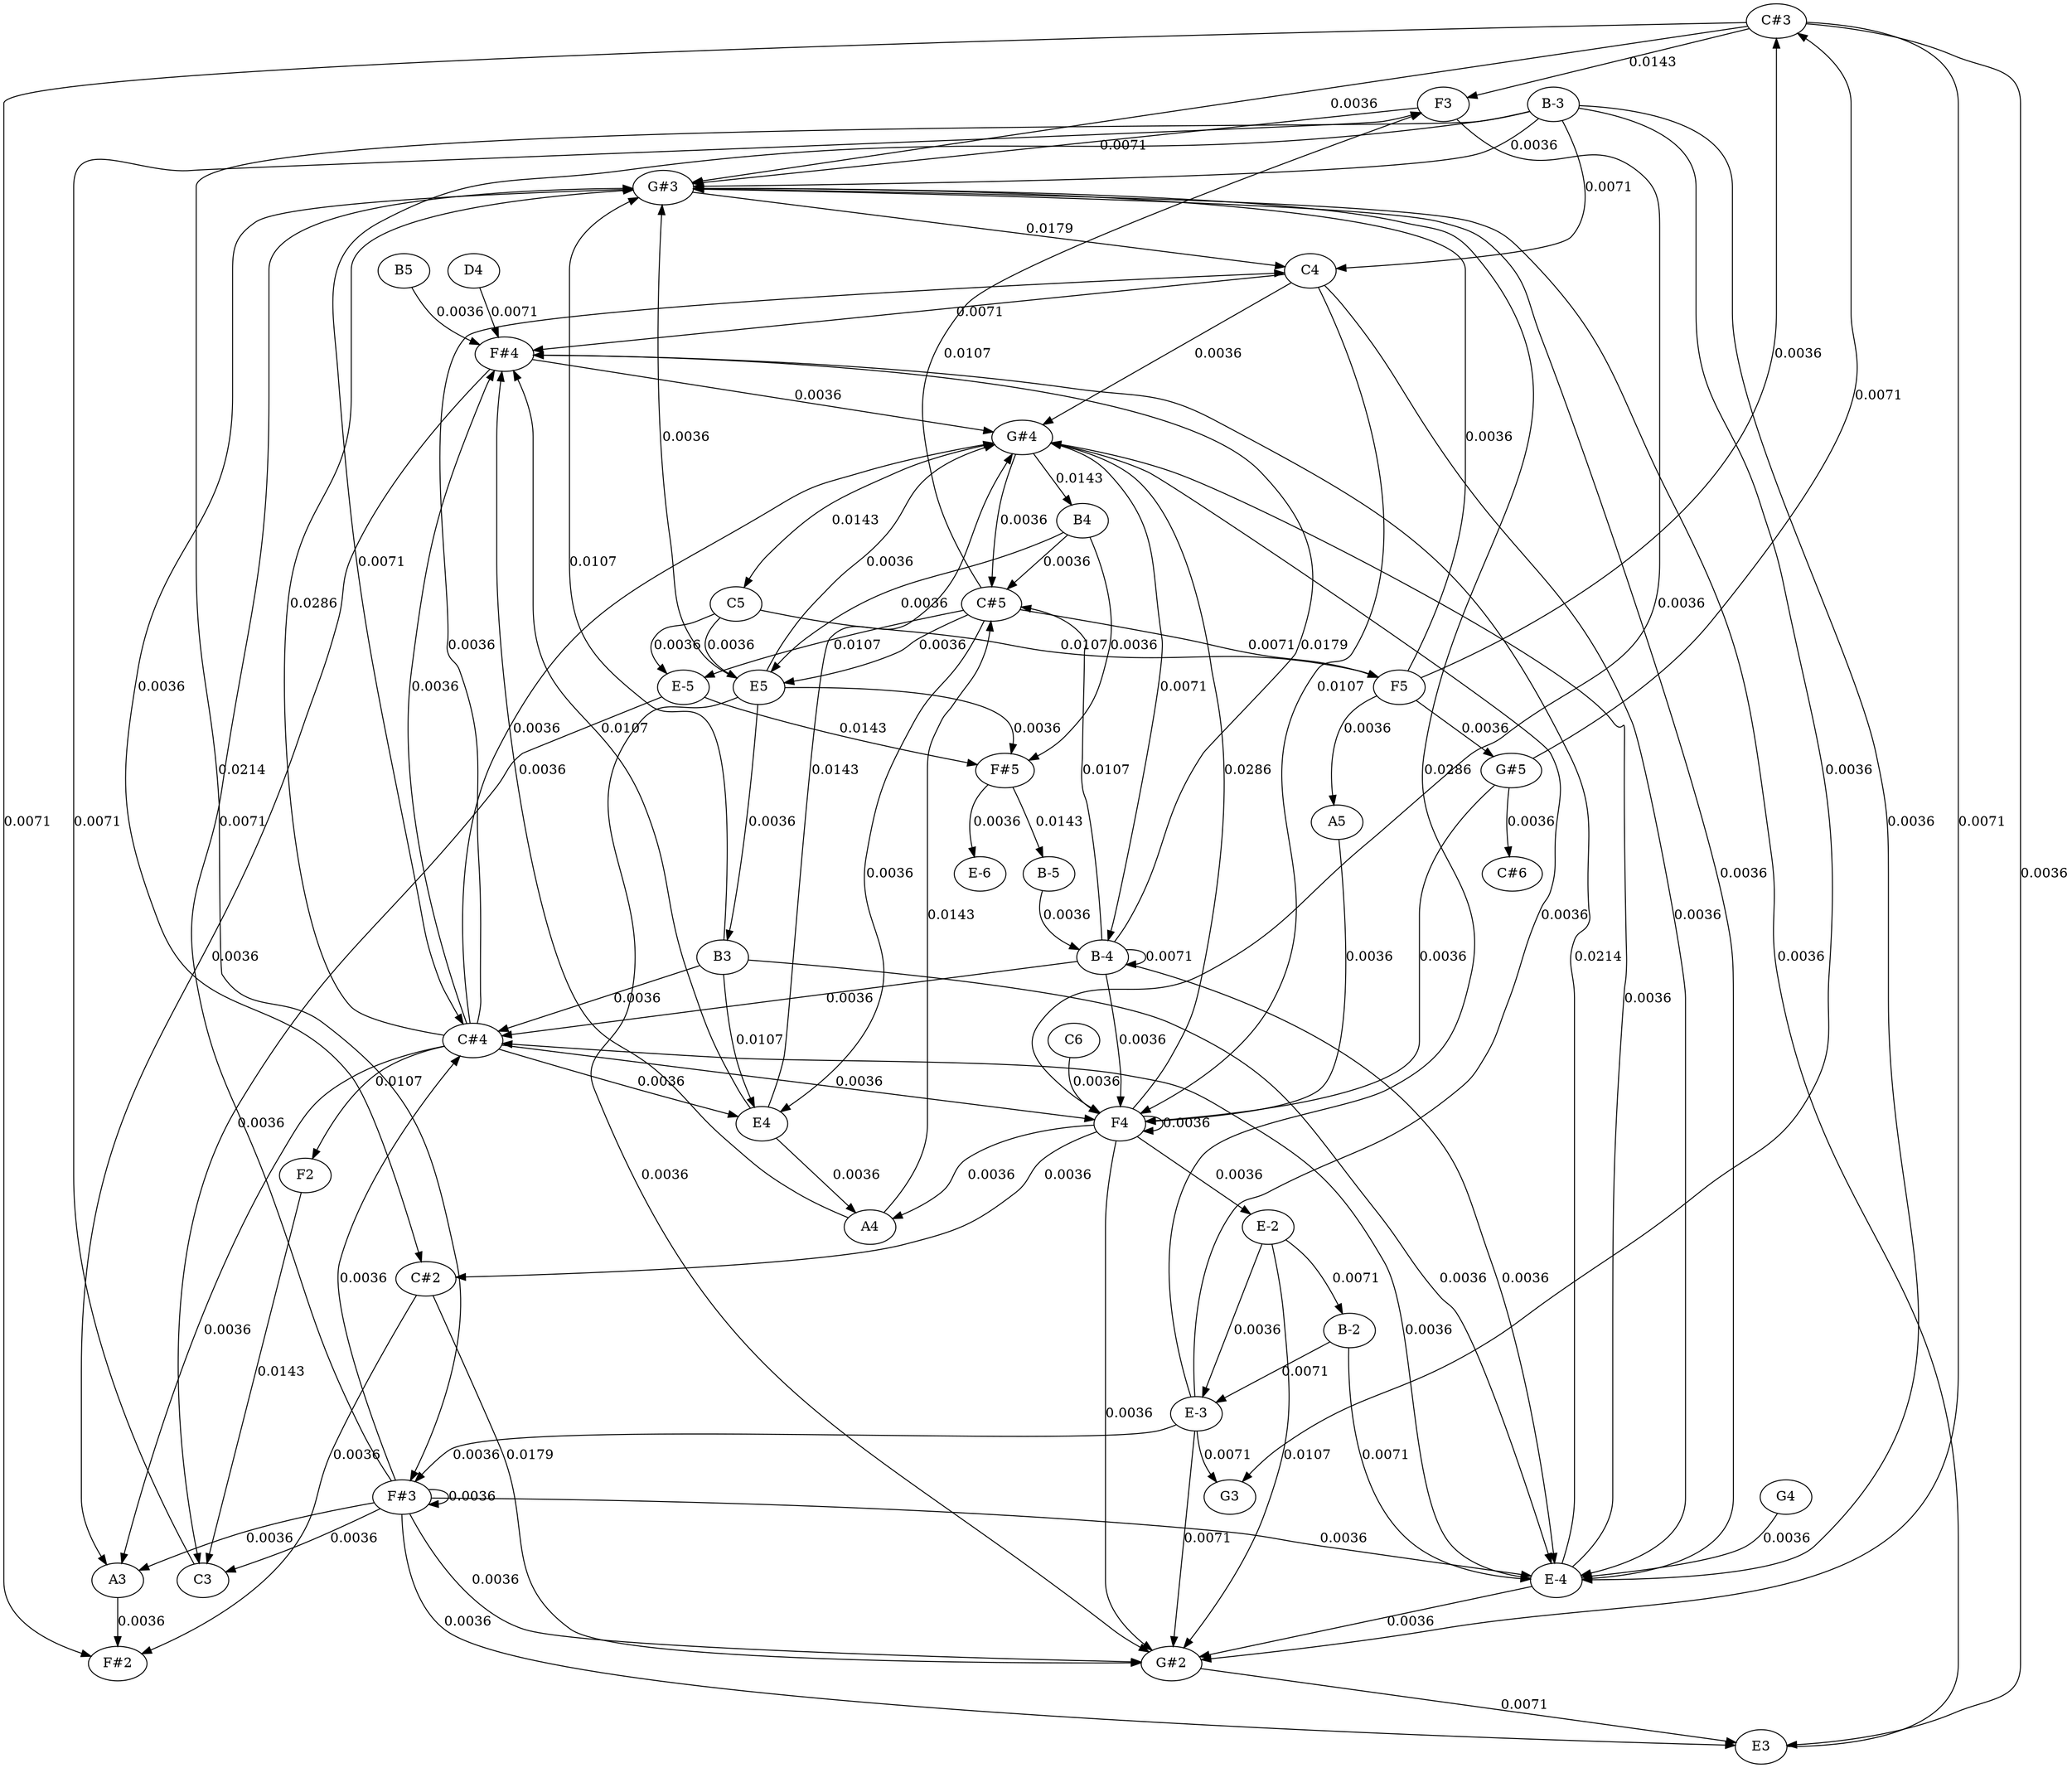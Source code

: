 strict graph {
	graph [bb="0,0,2216.5,2124"];
	node [label="\N"];
	edge [arrowtype=normal,
		dir=forward
	];
	A3	 [height="0.5",
		pos="1893,108",
		width="0.75"];
	"F#2"	 [height="0.5",
		pos="88,18",
		width="0.75"];
	A3 -- "F#2"	 [label="0.0036",
		lp="1172.2,63",
		pos="e,115.07,20.32 1866.1,105.69 1662.2,95.749 362.83,32.399 125.27,20.817"];
	A4	 [height="0.5",
		pos="1430,468",
		width="0.75"];
	"C#5"	 [height="0.5",
		pos="1181,1386",
		width="0.75187"];
	A4 -- "C#5"	 [label="0.0143",
		lp="1223.2,918",
		pos="e,1198.1,1371.9 1409.3,480.08 1352.9,511.87 1201,609.4 1201,737 1201,874 1201,874 1201,874 1201,997.83 1231,1027.2 1231,1151 1231\
,1297 1231,1297 1231,1297 1231,1321.4 1229.3,1329 1217,1350 1213.9,1355.3 1209.8,1360.3 1205.4,1364.9"];
	"F#4"	 [height="0.5",
		pos="1556,1656",
		width="0.75"];
	A4 -- "F#4"	 [label="0.0036",
		lp="1538.2,1053",
		pos="e,1567.1,1639.3 1431.3,485.99 1435.3,539.28 1449.1,707.82 1471,846 1481.4,911.47 1593,1363.7 1593,1430 1593,1567 1593,1567 1593,\
1567 1593,1589.8 1582.3,1613.5 1572.4,1630.5"];
	E5	 [height="0.5",
		pos="1400,1296",
		width="0.75"];
	"C#5" -- E5	 [label="0.0036",
		lp="1310.2,1341",
		pos="e,1374.7,1302.5 1204.8,1377.3 1222.5,1371 1247,1361.5 1267,1350 1278.4,1343.5 1278.8,1338.1 1290.5,1332 1314,1319.7 1342.6,1310.7\
 1364.7,1305"];
	E4	 [height="0.5",
		pos="1507,828",
		width="0.75"];
	"C#5" -- E4	 [label="0.0036",
		lp="1382.2,1098",
		pos="e,1490.3,842.54 1203.9,1376.1 1216.5,1370.2 1231.6,1361.5 1242,1350 1330.1,1252.5 1306.4,1198.8 1362.5,1080 1408.3,983.02 1406.2\
,950.17 1470,864 1473.7,858.99 1478.2,854.09 1482.7,849.61"];
	F3	 [height="0.5",
		pos="1015,648",
		width="0.75"];
	"C#5" -- F3	 [label="0.0107",
		lp="1174.2,1008",
		pos="e,1041,653.23 1168.4,1369.9 1164.3,1364.1 1160.2,1357.1 1158,1350 1132.3,1266.3 1155,1240.6 1155,1153 1155,1153 1155,1153 1155,737\
 1155,687.8 1092.3,665.04 1050.8,655.36"];
	"E-5"	 [height="0.5",
		pos="1062,1296",
		width="0.75"];
	"C#5" -- "E-5"	 [label="0.0107",
		lp="1111.2,1341",
		pos="e,1067.8,1313.8 1155.4,1379.9 1136,1375 1109.7,1365.9 1091.5,1350 1083.2,1342.7 1076.7,1332.5 1072,1323"];
	F5	 [height="0.5",
		pos="715,1296",
		width="0.75"];
	"C#5" -- F5	 [label="0.0071",
		lp="900.25,1341",
		pos="e,736.81,1307.1 1154.5,1381.5 1127.7,1377.9 1085,1372.4 1048,1368 973.64,1359.3 950.02,1377.8 880.5,1350 868.28,1345.1 869.04,1337.3\
 857,1332 815.27,1313.6 799.76,1326.8 756,1314 752.82,1313.1 749.55,1312 746.31,1310.8"];
	"F#4" -- A3	 [label="0.0036",
		lp="1843.2,873",
		pos="e,1912.3,120.91 1582.8,1652.8 1607.4,1649.4 1643.5,1641 1667,1620 1714,1578 1657.6,1693.4 1728,1332 1745.2,1243.7 1870.4,626.5 1895\
,540 1932.2,409.1 1975.5,386.05 1999,252 2008.4,198.54 1955,151.13 1920.6,126.63"];
	"G#4"	 [height="0.5",
		pos="1225,1566",
		width="0.75927"];
	"F#4" -- "G#4"	 [label="0.0036",
		lp="1440.2,1611",
		pos="e,1250.2,1573.7 1531.4,1648.5 1473.2,1633 1327.2,1594.2 1259.9,1576.3"];
	E5 -- "G#4"	 [label="0.0036",
		lp="1348.2,1431",
		pos="e,1240.5,1551.1 1408,1313.4 1412.2,1324.2 1415.3,1338.4 1410,1350 1404.9,1361.2 1398.1,1359.8 1389,1368 1371.7,1383.6 1368.5,1388.7\
 1351,1404 1341.3,1412.4 1336.6,1412.1 1328.5,1422 1305.9,1449.8 1311.7,1464 1292,1494 1280.6,1511.4 1276.3,1514.8 1262,1530 1257.6\
,1534.7 1252.6,1539.6 1247.8,1544.2"];
	"G#2"	 [height="0.5",
		pos="1337,2016",
		width="0.75927"];
	E5 -- "G#2"	 [label="0.0036",
		lp="2030.2,1656",
		pos="e,1364.4,2014.9 1424,1304.8 1553.9,1348.7 2162.7,1573.4 2029,1890 2017.2,1918 2013.3,1928.7 1987,1944 1881.9,2005.2 1497.3,2013.7\
 1374.8,2014.8"];
	"G#3"	 [height="0.5",
		pos="1681,1836",
		width="0.75927"];
	E5 -- "G#3"	 [label="0.0036",
		lp="1595.2,1566",
		pos="e,1676.3,1817.9 1412.1,1312.3 1416.7,1318.3 1421.8,1325.4 1426,1332 1445.6,1362.7 1447.2,1372.3 1465,1404 1537.4,1533.1 1570.6,1557.4\
 1632,1692 1649.8,1731.1 1664.9,1778.8 1673.5,1808"];
	B3	 [height="0.5",
		pos="1726,1008",
		width="0.75"];
	E5 -- B3	 [label="0.0036",
		lp="1717.2,1152",
		pos="e,1722.8,1026.1 1427.2,1294.3 1482.9,1292.2 1607.7,1285 1641,1260 1677.7,1232.4 1708.8,1095.3 1720.8,1036.2"];
	"F#5"	 [height="0.5",
		pos="1031,1206",
		width="0.75"];
	E5 -- "F#5"	 [label="0.0036",
		lp="1268.2,1251",
		pos="e,1056.1,1213 1374.9,1289 1310.6,1273.7 1139.8,1232.9 1065.9,1215.3"];
	E4 -- A4	 [label="0.0036",
		lp="1550.2,648",
		pos="e,1453.2,477.31 1514.3,810.5 1521.4,793.08 1531,764.65 1531,739 1531,739 1531,739 1531,557 1531,519.96 1491.9,494.95 1462.4,481.33"];
	E4 -- "F#4"	 [label="0.0107",
		lp="1626.2,1251",
		pos="e,1576.6,1644.4 1511.4,845.97 1521.8,886.36 1548.3,991.44 1567,1080 1583.3,1157.4 1631,1350.9 1631,1430 1631,1567 1631,1567 1631\
,1567 1631,1592.9 1623.6,1600.2 1607,1620 1600.9,1627.2 1593,1633.6 1585.2,1638.9"];
	E4 -- "G#4"	 [label="0.0143",
		lp="1492.2,1206",
		pos="e,1246.3,1554.6 1500.6,845.54 1498.5,851.31 1496.4,857.87 1495,864 1445.2,1076.4 1516.1,1151.3 1426,1350 1384,1442.6 1364,1466.1\
 1285,1530 1275.9,1537.4 1265,1544.2 1255.1,1549.8"];
	F4	 [height="0.5",
		pos="801,558",
		width="0.75"];
	F3 -- F4	 [label="0.0036",
		lp="949.25,603",
		pos="e,823.65,568.17 992.36,637.58 966.79,626.95 923.94,609.16 887,594 869.22,586.7 849.34,578.61 833.18,572.04"];
	F3 -- "G#3"	 [label="0.0071",
		lp="902.25,1251",
		pos="e,1654,1832.7 1015,666.2 1015,683.94 1015,712.4 1015,737 1015,1009 1015,1009 1015,1009 1015,1033.4 1011.3,1039.9 1001,1062 986.5\
,1093.1 851.72,1295.3 823,1314 789.19,1336 762.43,1303.4 734,1332 613.64,1453.3 550.94,1581.9 664,1710 697.27,1747.7 1465.2,1816.3\
 1644,1831.8"];
	C3	 [height="0.5",
		pos="1324,738",
		width="0.75"];
	"E-5" -- C3	 [label="0.0036",
		lp="1281.2,1008",
		pos="e,1322.1,756.08 1079.6,1282.3 1087.4,1276.1 1096.3,1268.3 1103,1260 1207,1132.5 1224.4,1090.1 1282,936 1303.9,877.46 1315.7,804.65\
 1320.8,766.03"];
	"E-5" -- "F#5"	 [label="0.0143",
		lp="1022.2,1251",
		pos="e,1015.1,1221.1 1038,1287.5 1025,1282.1 1010.1,1273.3 1002.5,1260 996.72,1249.9 1001.4,1238.6 1008.5,1229"];
	A5	 [height="0.5",
		pos="817,1152",
		width="0.75"];
	F5 -- A5	 [label="0.0036",
		lp="773.25,1251",
		pos="e,805.9,1168.4 726.11,1279.5 743.89,1254.8 778.87,1206.1 799.87,1176.8"];
	F5 -- "G#3"	 [label="0.0036",
		lp="566.25,1566",
		pos="e,1654.1,1832.6 698.59,1310.5 656.31,1346.8 547,1451.6 547,1565 547,1747 547,1747 547,1747 547,1789.3 585.69,1787.2 626,1800 712.78\
,1827.5 1354.1,1813.7 1445,1818 1515.4,1821.3 1597.5,1827.8 1643.9,1831.8"];
	"C#3"	 [height="0.5",
		pos="474,1098",
		width="0.75187"];
	F5 -- "C#3"	 [label="0.0036",
		lp="596.25,1206",
		pos="e,480.29,1115.8 692.72,1285.8 652.54,1268.4 567.09,1227 513,1170 500.73,1157.1 491.05,1139.5 484.4,1125.1"];
	"G#5"	 [height="0.5",
		pos="729,1206",
		width="0.75927"];
	F5 -- "G#5"	 [label="0.0036",
		lp="717.25,1251",
		pos="e,712.43,1220.6 703.96,1279.1 698.01,1268.5 692.78,1254.3 697.5,1242 699.39,1237.1 702.33,1232.4 705.68,1228.2"];
	"G#4" -- "C#5"	 [label="0.0036",
		lp="1269.2,1476",
		pos="e,1201.1,1398.7 1236.8,1549.5 1240.5,1543.7 1244.1,1536.8 1246,1530 1255.5,1495.7 1244,1452 1225,1422 1220.9,1415.5 1215.2,1409.7\
 1209.2,1404.8"];
	"B-4"	 [height="0.5",
		pos="904,1008",
		width="0.75"];
	"G#4" -- "B-4"	 [label="0.0071",
		lp="800.25,1296",
		pos="e,893.3,1024.9 1197.9,1562.9 1111.8,1554.8 843.43,1516.3 736,1350 731.66,1343.3 733.28,1339.5 736,1332 736.03,1331.9 795.95,1260.1\
 796,1260 821.59,1222.3 827.44,1212 845,1170 867.55,1116 859.33,1097.5 883,1044 884.52,1040.6 886.32,1037 888.21,1033.6"];
	B4	 [height="0.5",
		pos="1189,1476",
		width="0.75"];
	"G#4" -- B4	 [label="0.0143",
		lp="1227.2,1521",
		pos="e,1194.3,1493.9 1216.4,1548.8 1213.4,1543 1210.1,1536.3 1207.5,1530 1203.9,1521.5 1200.4,1512 1197.5,1503.4"];
	C5	 [height="0.5",
		pos="1012,1386",
		width="0.75"];
	"G#4" -- C5	 [label="0.0143",
		lp="1134.2,1476",
		pos="e,1024.6,1402.3 1204.5,1553.8 1181.5,1540.8 1143.7,1518.1 1114.5,1494 1082.8,1467.9 1050.9,1432.8 1031.2,1410.1"];
	A5 -- F4	 [label="0.0036",
		lp="810.25,873",
		pos="e,797.27,576.11 814.47,1133.9 807.57,1086 789,946 789,829 789,829 789,829 789,647 789,626.44 792.25,603.43 795.37,586.09"];
	F4 -- A4	 [label="0.0036",
		lp="1191.2,513",
		pos="e,1403.7,472.68 827.23,553.33 926.43,539.45 1278.9,490.14 1393.6,474.09"];
	F4 -- "G#4"	 [label="0.0286",
		lp="704.25,1053",
		pos="e,1197.5,1565.1 776.7,566.08 743.76,577.35 689,602.74 689,647 689,784 689,784 689,784 689,1003.6 681.22,1058.4 679,1278 678.68,1310\
 668.19,1321.6 683,1350 780.93,1537.9 1081.1,1562.3 1187.3,1564.9"];
	F4 -- F4	 [label="0.0036",
		lp="865.25,558",
		pos="e,825.53,549.88 825.53,566.12 836.51,566.89 846,564.19 846,558 846,553.84 841.72,551.26 835.57,550.24"];
	"C#2"	 [height="0.5",
		pos="1365,2106",
		width="0.75187"];
	F4 -- "C#2"	 [label="0.0036",
		lp="1351.2,1341",
		pos="e,1373.6,2088.6 827.58,561.92 918.19,572.46 1212.4,611.85 1267,684 1312.9,744.63 1243.3,956.48 1274,1026 1288.1,1057.9 1317.2,1047.9\
 1331,1080 1334.2,1087.4 1335.5,1341.5 1329,1350 1311.3,1373.1 1283.5,1344.8 1266,1368 1256.4,1380.8 1255.7,1391.8 1266,1404 1296.5\
,1440.2 1339.5,1386.6 1371,1422 1493.2,1559.3 1393,1651.2 1393,1835 1393,2017 1393,2017 1393,2017 1393,2038.7 1385.2,2062.1 1377.8\
,2079.3"];
	F4 -- "G#2"	 [label="0.0036",
		lp="246.25,1296",
		pos="e,1309.6,2014.6 774.8,562.47 745.73,567 697.9,576.51 660,594 472.87,680.37 396.63,692.06 283,864 268.3,886.25 221,1313.3 221,1340\
 221,1927 221,1927 221,1927 221,2031.9 347.03,1966.1 451,1980 618.83,2002.5 1152.5,2012.2 1299.3,2014.5"];
	"E-2"	 [height="0.5",
		pos="576,468",
		width="0.75"];
	F4 -- "E-2"	 [label="0.0036",
		lp="728.25,513",
		pos="e,598.87,477.95 778.19,548.08 738.01,532.36 654.53,499.71 608.39,481.67"];
	"C#2" -- "F#2"	 [label="0.0036",
		lp="19.25,1053",
		pos="e,66.247,28.965 1337.7,2104.7 1145.4,2102.5 0,2086.6 0,2017 0,2017 0,2017 0,107 0,73.71 31.878,48.615 57.26,33.909"];
	"C#2" -- "G#2"	 [label="0.0179",
		lp="1360.2,2061",
		pos="e,1335.8,2034.2 1351.8,2090 1347.4,2084.1 1343,2077.1 1340.5,2070 1337.7,2061.9 1336.4,2052.7 1336,2044.3"];
	E3	 [height="0.5",
		pos="1951,1926",
		width="0.75"];
	"G#2" -- E3	 [label="0.0071",
		lp="1718.2,1971",
		pos="e,1924.7,1930.8 1363.4,2011.2 1461,1997.2 1801.9,1948.4 1914.5,1932.2"];
	"E-2" -- "G#2"	 [label="0.0107",
		lp="194.25,1251",
		pos="e,1309.6,2014.7 559.28,482.36 483.39,543.63 175,799.83 175,917 175,1927 175,1927 175,1927 175,1960 196.78,1966.7 227,1980 277.1,\
2002 1110.9,2012.5 1299.3,2014.6"];
	"B-2"	 [height="0.5",
		pos="569,378",
		width="0.75"];
	"E-2" -- "B-2"	 [label="0.0071",
		lp="593.25,423",
		pos="e,570.36,396.05 574.62,449.61 573.63,437.24 572.29,420.37 571.17,406.22"];
	"E-3"	 [height="0.5",
		pos="699,288",
		width="0.75"];
	"E-2" -- "E-3"	 [label="0.0036",
		lp="666.25,378",
		pos="e,686.21,304.07 593.98,454.18 601.53,448.12 609.94,440.37 616,432 636.37,403.84 629.27,390.18 646.5,360 656.19,343.02 669.26,325.34\
 679.93,311.87"];
	"B-2" -- "E-3"	 [label="0.0071",
		lp="611.25,333",
		pos="e,672.48,291.44 572.32,360.04 575.42,348.42 581.18,333.46 591.5,324 610.95,306.17 639.61,297.42 662.45,293.12"];
	"E-4"	 [height="0.5",
		pos="760,108",
		width="0.75"];
	"B-2" -- "E-4"	 [label="0.0071",
		lp="649.25,243",
		pos="e,743.25,122.18 568.42,359.63 568.67,348.94 570.11,335.2 575,324 611.96,239.35 694.08,163.32 735.34,128.72"];
	"E-3" -- "G#4"	 [label="0.0036",
		lp="655.25,918",
		pos="e,1197.7,1564.3 697.15,306.11 694.77,327.28 690.3,364.41 685,396 667.44,500.7 647.72,524.38 637,630 631.34,685.71 636.33,700 637\
,756 638.72,900.47 615.77,1280 690,1404 718.74,1452 730.66,1464.2 778,1494 820.1,1520.5 835.39,1519.4 884,1530 992.55,1553.7 1124.1\
,1561.4 1187.4,1563.9"];
	"E-3" -- "G#2"	 [label="0.0071",
		lp="2144.2,1152",
		pos="e,1364.6,2014.9 726.01,291.43 880.24,305.72 1649.7,382.23 1849,504 1988.8,589.42 2032.8,624.56 2100,774 2139.3,861.49 2124,1109.1\
 2124,1205 2124,1927 2124,1927 2124,1927 2124,1983.3 2063.6,1966.5 2009,1980 1887.4,2010 1497.8,2014.3 1374.7,2014.9"];
	"F#3"	 [height="0.5",
		pos="1795,198",
		width="0.75"];
	"E-3" -- "F#3"	 [label="0.0036",
		lp="1456.2,243",
		pos="e,1768.7,202.24 726.06,285.33 838.6,278.29 1280.5,249.89 1643,216 1682.5,212.31 1727.7,207.14 1758.4,203.47"];
	"E-3" -- "G#3"	 [label="0.0286",
		lp="1490.2,1053",
		pos="e,1653.5,1835.1 724.47,294.16 804.42,311.39 1054.5,373.44 1214,504 1303.7,577.39 1309.5,615.73 1360,720 1383.8,769.11 1493.4,1135.7\
 1509,1188 1516.1,1211.9 1520.6,1217.3 1524,1242 1546.2,1405.2 1480,1445.3 1480,1610 1480,1747 1480,1747 1480,1747 1480,1817.5 1585\
,1832 1643.2,1834.7"];
	G3	 [height="0.5",
		pos="487,198",
		width="0.75"];
	"E-3" -- G3	 [label="0.0071",
		lp="516.25,243",
		pos="e,485.37,216.1 671.91,286.06 622.55,283.76 520.79,276.14 496.5,252 489.76,245.3 486.87,235.55 485.84,226.24"];
	"E-4" -- "F#4"	 [label="0.0214",
		lp="368.25,873",
		pos="e,1529,1652.9 732.97,108.99 641.31,109.67 348,118.01 348,197 348,829 348,829 348,829 348,1170 354.6,1378.2 660,1530 879.46,1639.1\
 961.05,1587.9 1204,1620 1318.5,1635.1 1454.7,1646.9 1518.9,1652.1"];
	"E-4" -- "G#4"	 [label="0.0036",
		lp="427.25,828",
		pos="e,1197.8,1563.9 733.07,110.27 653.34,114.77 424,133.23 424,197 424,334 424,334 424,334 424,425.71 414.67,448.33 412,540 404.55,796.15\
 396.25,863.16 438,1116 452.86,1206 441.2,1238.2 492,1314 586.74,1455.3 643.12,1488.1 808,1530 879.39,1548.1 1099.3,1559.5 1187.7\
,1563.4"];
	"E-4" -- "G#2"	 [label="0.0036",
		lp="81.25,1053",
		pos="e,1309.5,2014.8 732.82,109.44 641.25,111.13 344.59,118.51 253,144 161.08,169.59 62,146.59 62,242 62,1927 62,1927 62,1927 62,1987.8\
 128.64,1967.1 188,1980 298.47,2004 1113.6,2012.9 1299.4,2014.7"];
	"E-4" -- "G#3"	 [label="0.0036",
		lp="1990.2,963",
		pos="e,1708.5,1834.3 787.03,109.1 954.55,109.84 1845.7,115.08 1895,144 2018.1,216.24 1970,639.25 1970,782 1970,919 1970,919 1970,919 \
1970,1257.4 1978.8,1352.9 1872,1674 1864.5,1696.6 1840,1783 1818,1800 1789.3,1822.1 1748.2,1830.4 1718.5,1833.4"];
	"C#4"	 [height="0.5",
		pos="1680,918",
		width="0.75187"];
	"E-4" -- "C#4"	 [label="0.0036",
		lp="1649.2,513",
		pos="e,1682.9,899.78 786.83,110.9 902.74,119.52 1360,157.85 1479,234 1536.5,270.82 1539.2,297.6 1567,360 1660.5,570.08 1657.8,635.54 \
1684,864 1685,872.38 1684.7,881.53 1684,889.84"];
	"F#3" -- A3	 [label="0.0036",
		lp="1872.2,153",
		pos="e,1877.6,122.81 1810.7,182.86 1826.7,168.54 1851.6,146.22 1869.8,129.86"];
	"F#3" -- "G#2"	 [label="0.0036",
		lp="2197.2,1098",
		pos="e,1364.4,2015.2 1818.5,206.98 1833.9,212.91 1853.8,222.04 1869,234 1885.1,246.71 1886.2,253.17 1898,270 1978.4,384.84 1997.2,415.21\
 2061,540 2197.7,807.16 2178,904.9 2178,1205 2178,1927 2178,1927 2178,1927 2178,1979.7 2123,1966.7 2072,1980 1938.3,2015 1505.4,\
2015.8 1374.7,2015.3"];
	"F#3" -- "E-4"	 [label="0.0036",
		lp="1746.2,153",
		pos="e,787.31,109.43 1775.2,185.34 1752.2,172.51 1712.8,152.56 1676,144 1589.6,123.91 959.34,112.27 797.69,109.6"];
	"F#3" -- "F#3"	 [label="0.0036",
		lp="1859.2,198",
		pos="e,1819.5,189.88 1819.5,206.12 1830.5,206.89 1840,204.19 1840,198 1840,193.84 1835.7,191.26 1829.6,190.24"];
	"F#3" -- "G#3"	 [label="0.0071",
		lp="1929.2,1008",
		pos="e,1708.1,1832.6 1798.4,216.16 1802.6,237.39 1810.5,274.57 1819,306 1834.3,362.72 1840.8,376.13 1859,432 1874.7,480.11 1883.4,490.74\
 1895,540 1906,586.75 1910,598.98 1910,647 1910,1054 1910,1054 1910,1054 1910,1372.3 1936.2,1468.9 1817,1764 1810.1,1781 1811.3,\
1788.5 1797,1800 1774.5,1818.1 1742.7,1826.9 1718.1,1831.1"];
	"F#3" -- "C#4"	 [label="0.0036",
		lp="1713.2,558",
		pos="e,1698.1,904.45 1774.1,209.54 1749.5,223.57 1712,250.88 1712,287 1712,469 1712,469 1712,469 1712,501.61 1697.6,507.66 1693.5,540\
 1675.2,683.18 1710.4,719.76 1716,864 1716.3,871.99 1719.1,874.63 1716,882 1713.6,887.66 1709.8,892.85 1705.6,897.41"];
	"F#3" -- E3	 [label="0.0036",
		lp="2105.2,1053",
		pos="e,1963,1909.7 1815.8,209.77 1826.1,215.86 1838.2,224.22 1847,234 1901.6,294.57 1889.9,326.79 1933,396 1974.7,463.02 2001.3,469.57\
 2037,540 2069.1,603.33 2086,621.02 2086,692 2086,1612 2086,1612 2086,1612 2086,1728.7 2005.9,1851.3 1969.1,1901.5"];
	"F#3" -- C3	 [label="0.0036",
		lp="1514.2,468",
		pos="e,1331.9,720.42 1769.5,204.3 1749.5,209.41 1721.5,218.67 1701,234 1514.5,373.41 1377,629.76 1336.4,711.35"];
	"G#3" -- "C#2"	 [label="0.0036",
		lp="1986.2,1971",
		pos="e,1391.7,2102.3 1708.3,1837 1796.1,1837.9 2060.9,1848.5 1987,1944 1913.5,2038.9 1523.9,2088 1401.7,2101.3"];
	C4	 [height="0.5",
		pos="1326,1746",
		width="0.75"];
	"G#3" -- C4	 [label="0.0179",
		lp="1447.2,1791",
		pos="e,1344.6,1759.2 1653.7,1834.3 1606.5,1832.4 1507.1,1825.4 1427.5,1800 1401,1791.5 1373.2,1776.5 1353.4,1764.6"];
	"C#4" -- A3	 [label="0.0036",
		lp="1826.2,513",
		pos="e,1894.2,126.08 1700.8,906.17 1710.9,900.12 1722.6,891.81 1731,882 1747.9,862.16 1756,855.04 1756,829 1756,829 1756,829 1756,692\
 1756,637.47 1783.1,628.99 1796,576 1803.6,544.58 1800.7,535.82 1806.5,504 1813.8,463.73 1815.6,453.59 1826,414 1849.3,324.92 1866.6\
,305.8 1887,216 1894.1,184.6 1895.9,176.18 1895,144 1894.9,141.44 1894.8,138.79 1894.7,136.13"];
	"C#4" -- "F#4"	 [label="0.0036",
		lp="1681.2,1296",
		pos="e,1581.8,1650.3 1667.4,934.05 1663.2,939.9 1659.1,946.89 1657,954 1596.3,1156.7 1669,1218.4 1669,1430 1669,1567 1669,1567 1669,1567\
 1669,1592.9 1663.7,1602.2 1645,1620 1630.4,1633.9 1609.7,1642.4 1591.9,1647.6"];
	"C#4" -- E4	 [label="0.0036",
		lp="1588.2,873",
		pos="e,1520.8,844 1656.4,908.97 1647.8,906.08 1638,902.83 1629,900 1602.2,891.56 1593.1,895.46 1568.5,882 1553.6,873.87 1539.2,861.68\
 1528,851.05"];
	"C#4" -- "G#4"	 [label="0.0036",
		lp="1543.2,1251",
		pos="e,1252.5,1565.1 1659.8,930.02 1655.9,932.06 1651.9,934.14 1648,936 1630.1,944.67 1620.1,939.01 1607,954 1546.8,1022.9 1531.1,1266.3\
 1494,1350 1455.8,1436.1 1458.9,1475.5 1382,1530 1346.7,1555 1296.6,1562.6 1262.6,1564.6"];
	"C#4" -- F4	 [label="0.0036",
		lp="1579.2,738",
		pos="e,827.26,562.75 1677.6,900.04 1675.5,889.26 1672,875.27 1666,864 1651.1,835.89 1642.8,831.13 1619,810 1491.5,696.77 1463.6,648.27\
 1302,594 1225.9,568.43 1021,582.85 941,576 905.74,572.98 865.67,567.95 837.46,564.15"];
	"C#4" -- "G#3"	 [label="0.0286",
		lp="1854.2,1386",
		pos="e,1707.3,1830.1 1703.8,926.93 1718.4,932.7 1736.8,941.66 1750,954 1763.5,966.58 1834,1078.6 1834,1097 1834,1342 1834,1342 1834,1342\
 1834,1530.3 1856.3,1585.3 1797,1764 1791.1,1781.8 1789.5,1788.1 1775,1800 1758.4,1813.7 1735.9,1822.3 1717,1827.6"];
	"C#4" -- C4	 [label="0.0036",
		lp="1745.2,1341",
		pos="e,1352.7,1742.4 1679.3,936.11 1677.9,976.79 1675.6,1082.5 1685,1170 1706.5,1369.5 1798.5,1435 1721,1620 1699.3,1671.9 1682.6,1685.4\
 1632,1710 1620,1715.8 1441.2,1733.8 1362.6,1741.5"];
	F2	 [height="0.5",
		pos="1583,828",
		width="0.75"];
	"C#4" -- F2	 [label="0.0107",
		lp="1647.2,873",
		pos="e,1594.4,844.87 1660.1,905.6 1649.8,899.28 1637.5,890.91 1627.5,882 1617.8,873.32 1608.4,862.5 1600.7,852.91"];
	"B-3"	 [height="0.5",
		pos="1332,1926",
		width="0.75"];
	"B-3" -- "E-4"	 [label="0.0036",
		lp="128.25,1008",
		pos="e,732.91,109.78 1304.9,1924.6 1180.8,1922.7 666.99,1913.6 508,1890 444.45,1880.6 422.52,1888 368,1854 323.33,1826.2 314.52,1811.1\
 291,1764 239.74,1661.4 267.61,1622 235,1512 208.3,1421.9 184.6,1404.9 161,1314 121.47,1161.7 108,1121.3 108,964 108,964 108,964\
 108,782 108,487.38 25.997,278.75 288,144 326.28,124.31 618.16,113.4 722.81,110.09"];
	"B-3" -- "F#3"	 [label="0.0214",
		lp="2045.2,1053",
		pos="e,1806.7,214.6 1358.8,1923.5 1453.4,1918.1 1770.8,1896.8 1862,1854 1984.8,1796.3 2048,1747.7 2048,1612 2048,1612 2048,1612 2048,\
1340 2048,1320.2 1990.8,649.22 1986,630 1940,444.61 1910.6,401.62 1819,234 1817,230.39 1814.8,226.7 1812.5,223.12"];
	"B-3" -- "G#3"	 [label="0.0036",
		lp="1557.2,1881",
		pos="e,1655.6,1843.4 1356.8,1918.7 1417.8,1903.4 1575.2,1863.7 1645.8,1845.9"];
	"B-3" -- G3	 [label="0.0036",
		lp="229.25,1053",
		pos="e,473.93,214 1305.1,1924 1149.4,1917.9 372,1885.2 372,1837 372,1837 372,1837 372,1610 372,1356 245.99,1313.4 209.5,1062 192.72,946.41\
 231.71,650 271,540 318.21,407.82 423.76,273.74 467.47,221.64"];
	"B-3" -- "C#4"	 [label="0.0071",
		lp="1980.2,1431",
		pos="e,1705.2,925.06 1359,1923.2 1462.8,1915.7 1834.7,1883.3 1911,1800 1976.9,1728 1941.2,1681.1 1951,1584 1960.7,1488.5 1967,1463 1953\
,1368 1933.1,1233.2 1905.1,1203.7 1848,1080 1820.5,1020.4 1824.7,991.79 1771,954 1754.2,942.19 1732.9,933.71 1715.2,928.07"];
	"B-3" -- C4	 [label="0.0071",
		lp="1349.2,1836",
		pos="e,1326.6,1764 1331.4,1907.9 1330.4,1877 1328.2,1811.3 1326.9,1774.1"];
	C4 -- "F#4"	 [label="0.0071",
		lp="1481.2,1701",
		pos="e,1533.2,1665.7 1348.9,1736.2 1390.1,1720.5 1476.6,1687.4 1523.8,1669.3"];
	C4 -- "G#4"	 [label="0.0036",
		lp="1305.2,1656",
		pos="e,1234.2,1583.2 1316.9,1728.9 1299.2,1697.7 1260.2,1629 1239.1,1591.9"];
	C4 -- F4	 [label="0.0107",
		lp="549.25,1152",
		pos="e,774.53,562.37 1299.4,1742.1 1206.1,1730.8 887.87,1682.3 684,1530 644.88,1500.8 643.49,1483.3 621,1440 613.17,1424.9 611.89,1420.6\
 608,1404 596.94,1357 613.41,1225.6 583,1188 567.21,1168.5 544.14,1190.4 529.5,1170 520.16,1157 526.16,1149.6 529.5,1134 555.05,\
1014.2 610.44,1000.6 641,882 651.92,839.6 651,827.78 651,784 651,784 651,784 651,647 651,594.48 720.26,572.7 764.65,564.14"];
	C4 -- "E-4"	 [label="0.0036",
		lp="323.25,918",
		pos="e,733.04,110.07 1299.2,1742.6 1248.5,1737.8 1135.3,1726.3 1041,1710 968.75,1697.5 949.61,1697 880,1674 868.34,1670.1 484.66,1502.7\
 476,1494 305.31,1322.4 272,666.06 272,424 272,424 272,424 272,197 272,146.31 324.38,158.34 373,144 438,124.83 639.33,114.19 722.98\
,110.5"];
	F2 -- C3	 [label="0.0143",
		lp="1509.2,783",
		pos="e,1348.2,746.09 1561.1,817.3 1555.3,814.81 1548.9,812.22 1543,810 1478.4,785.84 1401.3,761.97 1358,748.99"];
	E3 -- "G#3"	 [label="0.0036",
		lp="1860.2,1881",
		pos="e,1704.9,1844.8 1927,1917.2 1878.8,1901.5 1769.9,1866 1714.6,1847.9"];
	C3 -- F3	 [label="0.0071",
		lp="1244.2,693",
		pos="e,1040.6,653.94 1301.1,728.33 1271.1,717.14 1216.6,697.51 1169,684 1128.8,672.6 1082,662.38 1050.6,655.97"];
	"B-4" -- "C#5"	 [label="0.0107",
		lp="976.25,1206",
		pos="e,1154.5,1382.1 907.69,1026.1 917.25,1070.2 943.05,1186.8 956.5,1224 977.68,1282.6 968.93,1311.6 1018,1350 1037.3,1365.1 1102.6,\
1375.6 1144.5,1380.9"];
	"B-4" -- "F#4"	 [label="0.0179",
		lp="834.25,1341",
		pos="e,1529.6,1651.9 904.86,1026.1 906.47,1067.2 907.93,1174.5 885,1260 878.1,1285.7 878.43,1295.8 859,1314 843.44,1328.6 826.43,1314.3\
 814.5,1332 810.03,1338.6 811.8,1342.5 814.5,1350 849.57,1447.6 875.04,1475.1 963,1530 1058.1,1589.4 1405.8,1636.5 1519.6,1650.6"];
	"B-4" -- F4	 [label="0.0036",
		lp="873.25,783",
		pos="e,804.92,576.03 900.09,989.98 884.46,922 826.41,669.52 807.21,586.01"];
	"B-4" -- "E-4"	 [label="0.0036",
		lp="982.25,558",
		pos="e,787.38,108.81 911.03,990.47 917.79,973.03 927,944.58 927,919 927,919 927,919 927,782 927,681.61 963,659.39 963,559 963,559 963\
,559 963,197 963,125.61 856.02,111.5 797.38,109.12"];
	"B-4" -- "C#4"	 [label="0.0036",
		lp="1493.2,963",
		pos="e,1657.2,927.81 930.67,1004.7 1053.2,994.34 1559.5,950.79 1629,936 1635,934.72 1641.3,932.97 1647.4,931.08"];
	"B-4" -- "B-4"	 [label="0.0071",
		lp="968.25,1008",
		pos="e,928.53,999.88 928.53,1016.1 939.51,1016.9 949,1014.2 949,1008 949,1003.8 944.72,1001.3 938.57,1000.2"];
	"B-5"	 [height="0.5",
		pos="1028,1098",
		width="0.75"];
	"B-5" -- "B-4"	 [label="0.0036",
		lp="997.25,1053",
		pos="e,921.73,1021.6 1010.2,1084.4 989.24,1069.5 954.13,1044.6 930.06,1027.5"];
	B3 -- E4	 [label="0.0107",
		lp="1625.2,918",
		pos="e,1517.1,844.99 1705.2,996.36 1680.5,983.39 1638.6,960.19 1605.5,936 1576.4,914.75 1569.1,908.81 1545,882 1537.1,873.19 1529.3,862.74\
 1522.9,853.45"];
	B3 -- "E-4"	 [label="0.0036",
		lp="1787.2,558",
		pos="e,787.18,109.26 1744.6,994.45 1764.7,979.2 1794,951.44 1794,919 1794,919 1794,919 1794,692 1794,568.82 1732.5,550.24 1698,432 1661.1\
,305.66 1736.1,220.49 1629,144 1594.7,119.53 960.07,111.13 797.62,109.37"];
	B3 -- "G#3"	 [label="0.0107",
		lp="1804.2,1431",
		pos="e,1704.7,1826.6 1730.6,1025.9 1739.2,1057.5 1757.6,1127.9 1769,1188 1782.5,1259.3 1790.7,1277.5 1789,1350 1787.7,1405.6 1783,1419.4\
 1783,1475 1783,1747 1783,1747 1783,1747 1783,1784.1 1743.7,1809.1 1713.9,1822.6"];
	B3 -- "C#4"	 [label="0.0036",
		lp="1727.2,963",
		pos="e,1688.5,935.34 1717.6,990.86 1710.8,977.92 1701.2,959.51 1693.4,944.56"];
	B4 -- "C#5"	 [label="0.0036",
		lp="1202.2,1431",
		pos="e,1180.8,1404.2 1185.3,1458 1184.2,1452.3 1183.1,1445.9 1182.5,1440 1181.6,1431.7 1181.2,1422.7 1181,1414.5"];
	B4 -- E5	 [label="0.0036",
		lp="1332.2,1386",
		pos="e,1401.7,1314.4 1203.7,1460.6 1230.9,1434.4 1288.2,1380.3 1312.5,1368 1344.4,1351.8 1366.4,1376 1391,1350 1397.4,1343.2 1400.2,1333.6\
 1401.2,1324.4"];
	B4 -- "F#5"	 [label="0.0036",
		lp="962.25,1341",
		pos="e,1013.4,1220 1169,1463.6 1165.1,1461.6 1161,1459.6 1157,1458 1079.3,1426.2 1042.7,1455 976,1404 953.56,1386.8 950.24,1377.2 942.5\
,1350 928.54,1301 974.68,1252.4 1005.5,1226.4"];
	"F#5" -- "B-5"	 [label="0.0143",
		lp="1049.2,1152",
		pos="e,1028.5,1116.3 1030.5,1188 1030,1171.4 1029.3,1145.9 1028.8,1126.4"];
	"E-6"	 [height="0.5",
		pos="1100,1098",
		width="0.75"];
	"F#5" -- "E-6"	 [label="0.0036",
		lp="1109.2,1152",
		pos="e,1095.9,1115.9 1049.1,1192.7 1057,1186.6 1065.8,1178.7 1072,1170 1081.5,1156.6 1088.4,1139.6 1092.9,1125.5"];
	B5	 [height="0.5",
		pos="1535,1746",
		width="0.75"];
	B5 -- "F#4"	 [label="0.0036",
		lp="1561.2,1701",
		pos="e,1548.1,1673.4 1535.9,1727.6 1536.8,1717.1 1538.4,1703.7 1541.5,1692 1542.3,1689 1543.3,1685.9 1544.4,1682.8"];
	"C#3" -- "F#2"	 [label="0.0071",
		lp="400.25,558",
		pos="e,87.631,36.239 474,1079.8 474,1062.1 474,1033.6 474,1009 474,1009 474,1009 474,782 474,709.04 446.92,694.06 412,630 365.27,544.26\
 344.96,527.84 286,450 217.35,359.36 170.31,355.84 124,252 93.042,182.59 88.054,91.282 87.649,46.365"];
	"C#3" -- F3	 [label="0.0143",
		lp="686.25,873",
		pos="e,1004.6,664.75 482.86,1080.7 506.69,1038.2 576.47,923.82 666.5,864 750.96,807.88 797.8,847 883,792 932.82,759.84 976.37,704.57 \
998.83,672.99"];
	"C#3" -- "G#2"	 [label="0.0071",
		lp="322.25,1566",
		pos="e,1309.7,2014.1 463.37,1115 459.77,1120.8 455.93,1127.5 453,1134 206.83,1676.2 305,1503.2 305,1610 305,1927 305,1927 305,1927 305\
,1978 1114.5,2007.7 1299.6,2013.8"];
	"C#3" -- "G#3"	 [label="0.0036",
		lp="501.25,1476",
		pos="e,1654.1,1832.6 476.28,1116 480.42,1147.7 489,1218.3 492,1278 497.4,1385.6 479,1412.3 479,1520 479,1747 479,1747 479,1747 479,1791.1\
 520.72,1787.3 563,1800 656.88,1828.2 1347.1,1813.5 1445,1818 1515.4,1821.3 1597.5,1827.8 1643.9,1831.7"];
	"C#3" -- E3	 [label="0.0036",
		lp="446.25,1521",
		pos="e,1923.9,1924.9 469.57,1115.8 454.92,1173.5 409.95,1368.6 426.5,1530 454.38,1801.9 433.34,1762.9 495,1800 536.75,1825.1 1325.8,1802.6\
 1372,1818 1423.9,1835.3 1420.5,1871.3 1472,1890 1553.1,1919.5 1816.1,1924.2 1913.9,1924.9"];
	C5 -- E5	 [label="0.0036",
		lp="1244.2,1341",
		pos="e,1374.3,1301.7 1036.8,1378.4 1076.3,1368 1156.2,1347.3 1224.5,1332 1272.8,1321.2 1328.9,1310.3 1364.5,1303.6"];
	C5 -- "E-5"	 [label="0.0036",
		lp="1049.2,1341",
		pos="e,1046.5,1310.8 1015.6,1368 1018.4,1357.2 1022.9,1343.2 1029.5,1332 1032.3,1327.3 1035.8,1322.7 1039.4,1318.5"];
	C5 -- F5	 [label="0.0107",
		lp="776.25,1341",
		pos="e,723.21,1313.2 984.95,1383.8 927.42,1381 795.03,1372.1 756.5,1350 745.06,1343.4 735.63,1332.3 728.68,1322"];
	"G#5" -- F4	 [label="0.0036",
		lp="746.25,873",
		pos="e,781.56,570.63 728.71,1188 728.15,1153.9 727,1075.2 727,1009 727,1009 727,1009 727,647 727,617.17 752.21,592.19 773.2,576.55"];
	"G#5" -- "C#3"	 [label="0.0071",
		lp="673.25,1152",
		pos="e,497.97,1106.9 707.65,1194.7 677.67,1180.3 621.23,1153.9 572,1134 550.84,1125.5 526.71,1116.8 507.68,1110.3"];
	"C#6"	 [height="0.5",
		pos="766,1098",
		width="0.75187"];
	"G#5" -- "C#6"	 [label="0.0036",
		lp="762.25,1152",
		pos="e,753.8,1114.3 730.32,1187.8 731.9,1173.1 735.3,1151.5 742.5,1134 744.05,1130.2 746.04,1126.4 748.21,1122.8"];
	C6	 [height="0.5",
		pos="882,648",
		width="0.75"];
	C6 -- F4	 [label="0.0036",
		lp="868.25,603",
		pos="e,814.18,573.97 867.87,632.46 861.86,626.2 854.79,618.79 848.5,612 839.32,602.09 829.31,590.97 820.86,581.49"];
	D4	 [height="0.5",
		pos="1607,1746",
		width="0.75"];
	D4 -- "F#4"	 [label="0.0071",
		lp="1609.2,1701",
		pos="e,1567.2,1672.4 1599.3,1728.5 1594.1,1717.9 1587.1,1703.9 1580,1692 1577.8,1688.3 1575.3,1684.5 1572.9,1680.7"];
	G4	 [height="0.5",
		pos="1607,198",
		width="0.75"];
	G4 -- "E-4"	 [label="0.0036",
		lp="1606.2,153",
		pos="e,787.28,108.83 1599.3,180.63 1592.4,168.17 1581.2,151.86 1566,144 1497.3,108.42 946.8,108.18 797.33,108.79"];
}
